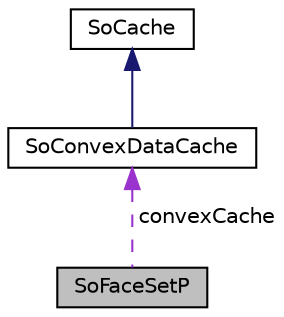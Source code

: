 digraph "SoFaceSetP"
{
 // LATEX_PDF_SIZE
  edge [fontname="Helvetica",fontsize="10",labelfontname="Helvetica",labelfontsize="10"];
  node [fontname="Helvetica",fontsize="10",shape=record];
  Node1 [label="SoFaceSetP",height=0.2,width=0.4,color="black", fillcolor="grey75", style="filled", fontcolor="black",tooltip=" "];
  Node2 -> Node1 [dir="back",color="darkorchid3",fontsize="10",style="dashed",label=" convexCache" ,fontname="Helvetica"];
  Node2 [label="SoConvexDataCache",height=0.2,width=0.4,color="black", fillcolor="white", style="filled",URL="$classSoConvexDataCache.html",tooltip="The SoConvexDataCache class is used to cache convexified polygons."];
  Node3 -> Node2 [dir="back",color="midnightblue",fontsize="10",style="solid",fontname="Helvetica"];
  Node3 [label="SoCache",height=0.2,width=0.4,color="black", fillcolor="white", style="filled",URL="$classSoCache.html",tooltip="The SoCache class is the superclass for all internal cache classes."];
}
